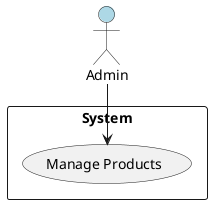 @startuml Admin_Product_Management

!define ActorBorderColor Black

actor Admin as admin #lightblue
rectangle "System" as system {
  (Manage Products)
}

admin --> (Manage Products)

@enduml
